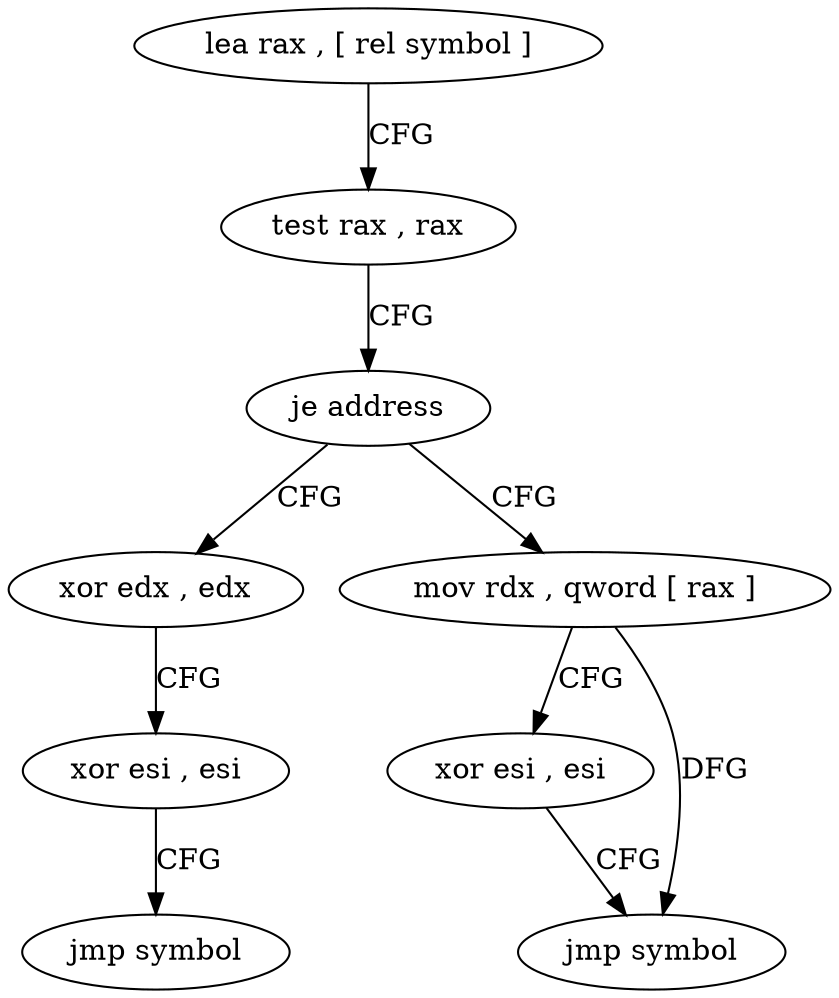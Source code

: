 digraph "func" {
"557872" [label = "lea rax , [ rel symbol ]" ]
"557879" [label = "test rax , rax" ]
"557882" [label = "je address" ]
"557904" [label = "xor edx , edx" ]
"557884" [label = "mov rdx , qword [ rax ]" ]
"557906" [label = "xor esi , esi" ]
"557908" [label = "jmp symbol" ]
"557887" [label = "xor esi , esi" ]
"557889" [label = "jmp symbol" ]
"557872" -> "557879" [ label = "CFG" ]
"557879" -> "557882" [ label = "CFG" ]
"557882" -> "557904" [ label = "CFG" ]
"557882" -> "557884" [ label = "CFG" ]
"557904" -> "557906" [ label = "CFG" ]
"557884" -> "557887" [ label = "CFG" ]
"557884" -> "557889" [ label = "DFG" ]
"557906" -> "557908" [ label = "CFG" ]
"557887" -> "557889" [ label = "CFG" ]
}

